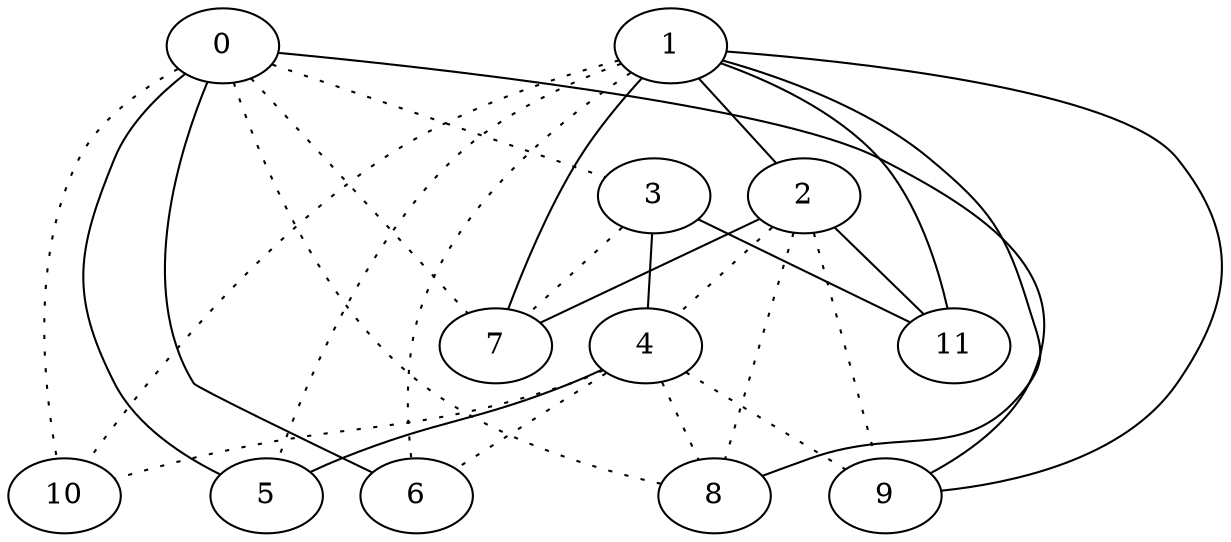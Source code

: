 graph {
a0[label=0];
a1[label=1];
a2[label=2];
a3[label=3];
a4[label=4];
a5[label=5];
a6[label=6];
a7[label=7];
a8[label=8];
a9[label=9];
a10[label=10];
a11[label=11];
a0 -- a3 [style=dotted];
a0 -- a5;
a0 -- a6;
a0 -- a7 [style=dotted];
a0 -- a8 [style=dotted];
a0 -- a9;
a0 -- a10 [style=dotted];
a1 -- a2;
a1 -- a5 [style=dotted];
a1 -- a6 [style=dotted];
a1 -- a7;
a1 -- a8;
a1 -- a9;
a1 -- a10 [style=dotted];
a1 -- a11;
a2 -- a4 [style=dotted];
a2 -- a7;
a2 -- a8 [style=dotted];
a2 -- a9 [style=dotted];
a2 -- a11;
a3 -- a4;
a3 -- a7 [style=dotted];
a3 -- a11;
a4 -- a5;
a4 -- a6 [style=dotted];
a4 -- a8 [style=dotted];
a4 -- a9 [style=dotted];
a4 -- a10 [style=dotted];
}
